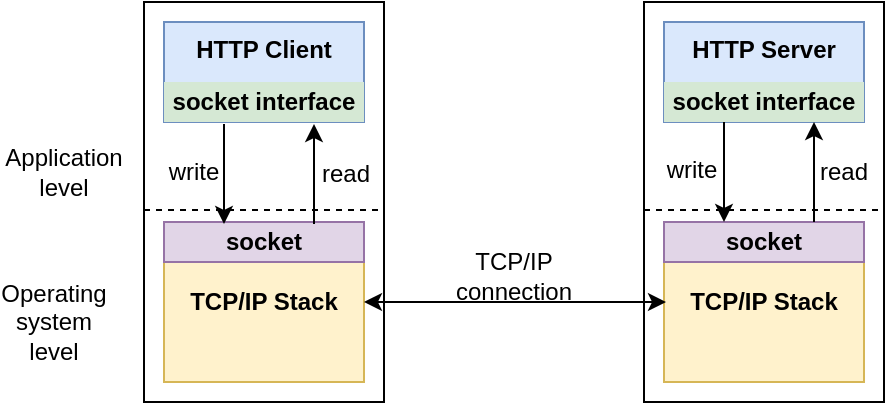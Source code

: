 <mxfile version="14.9.3" type="github">
  <diagram id="HIuWvSE9vmMZxRI0H-S6" name="Page-1">
    <mxGraphModel dx="782" dy="446" grid="1" gridSize="10" guides="1" tooltips="1" connect="1" arrows="1" fold="1" page="1" pageScale="1" pageWidth="827" pageHeight="1169" math="0" shadow="0">
      <root>
        <mxCell id="0" />
        <mxCell id="1" parent="0" />
        <mxCell id="havYF9tnz6DcYyGENd3f-1" value="" style="rounded=0;whiteSpace=wrap;html=1;" vertex="1" parent="1">
          <mxGeometry x="140" y="50" width="120" height="200" as="geometry" />
        </mxCell>
        <mxCell id="havYF9tnz6DcYyGENd3f-2" value="" style="rounded=0;whiteSpace=wrap;html=1;" vertex="1" parent="1">
          <mxGeometry x="390" y="50" width="120" height="200" as="geometry" />
        </mxCell>
        <mxCell id="havYF9tnz6DcYyGENd3f-3" value="HTTP Client&lt;br&gt;" style="rounded=0;whiteSpace=wrap;html=1;fillColor=#dae8fc;strokeColor=#6c8ebf;fontStyle=1;verticalAlign=top;" vertex="1" parent="1">
          <mxGeometry x="150" y="60" width="100" height="50" as="geometry" />
        </mxCell>
        <mxCell id="havYF9tnz6DcYyGENd3f-4" value="HTTP Server" style="rounded=0;whiteSpace=wrap;html=1;fillColor=#dae8fc;strokeColor=#6c8ebf;fontStyle=1;verticalAlign=top;" vertex="1" parent="1">
          <mxGeometry x="400" y="60" width="100" height="50" as="geometry" />
        </mxCell>
        <mxCell id="havYF9tnz6DcYyGENd3f-5" value="TCP/IP Stack" style="rounded=0;whiteSpace=wrap;html=1;fillColor=#fff2cc;strokeColor=#d6b656;fontStyle=1" vertex="1" parent="1">
          <mxGeometry x="150" y="160" width="100" height="80" as="geometry" />
        </mxCell>
        <mxCell id="havYF9tnz6DcYyGENd3f-6" value="" style="endArrow=none;dashed=1;html=1;" edge="1" parent="1">
          <mxGeometry width="50" height="50" relative="1" as="geometry">
            <mxPoint x="140" y="154" as="sourcePoint" />
            <mxPoint x="260" y="154" as="targetPoint" />
          </mxGeometry>
        </mxCell>
        <mxCell id="havYF9tnz6DcYyGENd3f-7" value="TCP/IP Stack" style="rounded=0;whiteSpace=wrap;html=1;fillColor=#fff2cc;strokeColor=#d6b656;fontStyle=1" vertex="1" parent="1">
          <mxGeometry x="400" y="160" width="100" height="80" as="geometry" />
        </mxCell>
        <mxCell id="havYF9tnz6DcYyGENd3f-8" value="" style="endArrow=none;dashed=1;html=1;" edge="1" parent="1">
          <mxGeometry width="50" height="50" relative="1" as="geometry">
            <mxPoint x="390" y="154" as="sourcePoint" />
            <mxPoint x="510" y="154" as="targetPoint" />
          </mxGeometry>
        </mxCell>
        <mxCell id="havYF9tnz6DcYyGENd3f-9" value="Application level" style="text;html=1;strokeColor=none;fillColor=none;align=center;verticalAlign=middle;whiteSpace=wrap;rounded=0;" vertex="1" parent="1">
          <mxGeometry x="70" y="125" width="60" height="20" as="geometry" />
        </mxCell>
        <mxCell id="havYF9tnz6DcYyGENd3f-10" value="Operating system level" style="text;html=1;strokeColor=none;fillColor=none;align=center;verticalAlign=middle;whiteSpace=wrap;rounded=0;" vertex="1" parent="1">
          <mxGeometry x="70" y="200" width="50" height="20" as="geometry" />
        </mxCell>
        <mxCell id="havYF9tnz6DcYyGENd3f-11" value="socket interface" style="rounded=0;whiteSpace=wrap;html=1;verticalAlign=middle;fillColor=#d5e8d4;strokeColor=none;fontStyle=1" vertex="1" parent="1">
          <mxGeometry x="150" y="90" width="100" height="20" as="geometry" />
        </mxCell>
        <mxCell id="havYF9tnz6DcYyGENd3f-12" value="socket interface" style="rounded=0;whiteSpace=wrap;html=1;verticalAlign=middle;fillColor=#d5e8d4;strokeColor=none;fontStyle=1" vertex="1" parent="1">
          <mxGeometry x="400" y="90" width="100" height="20" as="geometry" />
        </mxCell>
        <mxCell id="havYF9tnz6DcYyGENd3f-14" value="TCP/IP connection" style="text;html=1;strokeColor=none;fillColor=none;align=center;verticalAlign=middle;whiteSpace=wrap;rounded=0;" vertex="1" parent="1">
          <mxGeometry x="300" y="177" width="50" height="20" as="geometry" />
        </mxCell>
        <mxCell id="havYF9tnz6DcYyGENd3f-15" value="socket" style="rounded=0;whiteSpace=wrap;html=1;verticalAlign=middle;fillColor=#e1d5e7;strokeColor=#9673a6;fontStyle=1" vertex="1" parent="1">
          <mxGeometry x="150" y="160" width="100" height="20" as="geometry" />
        </mxCell>
        <mxCell id="havYF9tnz6DcYyGENd3f-16" value="socket" style="rounded=0;whiteSpace=wrap;html=1;verticalAlign=middle;fillColor=#e1d5e7;strokeColor=#9673a6;fontStyle=1" vertex="1" parent="1">
          <mxGeometry x="400" y="160" width="100" height="20" as="geometry" />
        </mxCell>
        <mxCell id="havYF9tnz6DcYyGENd3f-17" value="" style="endArrow=classic;startArrow=classic;html=1;exitX=1;exitY=0.5;exitDx=0;exitDy=0;" edge="1" parent="1" source="havYF9tnz6DcYyGENd3f-5">
          <mxGeometry width="50" height="50" relative="1" as="geometry">
            <mxPoint x="280" y="250" as="sourcePoint" />
            <mxPoint x="401" y="200" as="targetPoint" />
          </mxGeometry>
        </mxCell>
        <mxCell id="havYF9tnz6DcYyGENd3f-18" value="" style="endArrow=classic;html=1;entryX=0.75;entryY=1;entryDx=0;entryDy=0;exitX=0.75;exitY=0;exitDx=0;exitDy=0;" edge="1" parent="1" source="havYF9tnz6DcYyGENd3f-16" target="havYF9tnz6DcYyGENd3f-12">
          <mxGeometry width="50" height="50" relative="1" as="geometry">
            <mxPoint x="480" y="160" as="sourcePoint" />
            <mxPoint x="480" y="120" as="targetPoint" />
          </mxGeometry>
        </mxCell>
        <mxCell id="havYF9tnz6DcYyGENd3f-20" value="" style="endArrow=classic;html=1;exitX=0.75;exitY=0;exitDx=0;exitDy=0;" edge="1" parent="1">
          <mxGeometry width="50" height="50" relative="1" as="geometry">
            <mxPoint x="430" y="110" as="sourcePoint" />
            <mxPoint x="430" y="160" as="targetPoint" />
          </mxGeometry>
        </mxCell>
        <mxCell id="havYF9tnz6DcYyGENd3f-22" value="read" style="text;html=1;strokeColor=none;fillColor=none;align=center;verticalAlign=middle;whiteSpace=wrap;rounded=0;" vertex="1" parent="1">
          <mxGeometry x="465" y="125" width="50" height="20" as="geometry" />
        </mxCell>
        <mxCell id="havYF9tnz6DcYyGENd3f-23" value="write" style="text;html=1;strokeColor=none;fillColor=none;align=center;verticalAlign=middle;whiteSpace=wrap;rounded=0;" vertex="1" parent="1">
          <mxGeometry x="389" y="124" width="50" height="20" as="geometry" />
        </mxCell>
        <mxCell id="havYF9tnz6DcYyGENd3f-25" value="read" style="text;html=1;strokeColor=none;fillColor=none;align=center;verticalAlign=middle;whiteSpace=wrap;rounded=0;" vertex="1" parent="1">
          <mxGeometry x="216" y="126" width="50" height="20" as="geometry" />
        </mxCell>
        <mxCell id="havYF9tnz6DcYyGENd3f-26" value="write" style="text;html=1;strokeColor=none;fillColor=none;align=center;verticalAlign=middle;whiteSpace=wrap;rounded=0;" vertex="1" parent="1">
          <mxGeometry x="140" y="125" width="50" height="20" as="geometry" />
        </mxCell>
        <mxCell id="havYF9tnz6DcYyGENd3f-27" value="" style="endArrow=classic;html=1;entryX=0.75;entryY=1;entryDx=0;entryDy=0;exitX=0.75;exitY=0;exitDx=0;exitDy=0;" edge="1" parent="1">
          <mxGeometry width="50" height="50" relative="1" as="geometry">
            <mxPoint x="225" y="161" as="sourcePoint" />
            <mxPoint x="225" y="111" as="targetPoint" />
          </mxGeometry>
        </mxCell>
        <mxCell id="havYF9tnz6DcYyGENd3f-28" value="" style="endArrow=classic;html=1;exitX=0.75;exitY=0;exitDx=0;exitDy=0;" edge="1" parent="1">
          <mxGeometry width="50" height="50" relative="1" as="geometry">
            <mxPoint x="180" y="111" as="sourcePoint" />
            <mxPoint x="180" y="161" as="targetPoint" />
          </mxGeometry>
        </mxCell>
      </root>
    </mxGraphModel>
  </diagram>
</mxfile>
